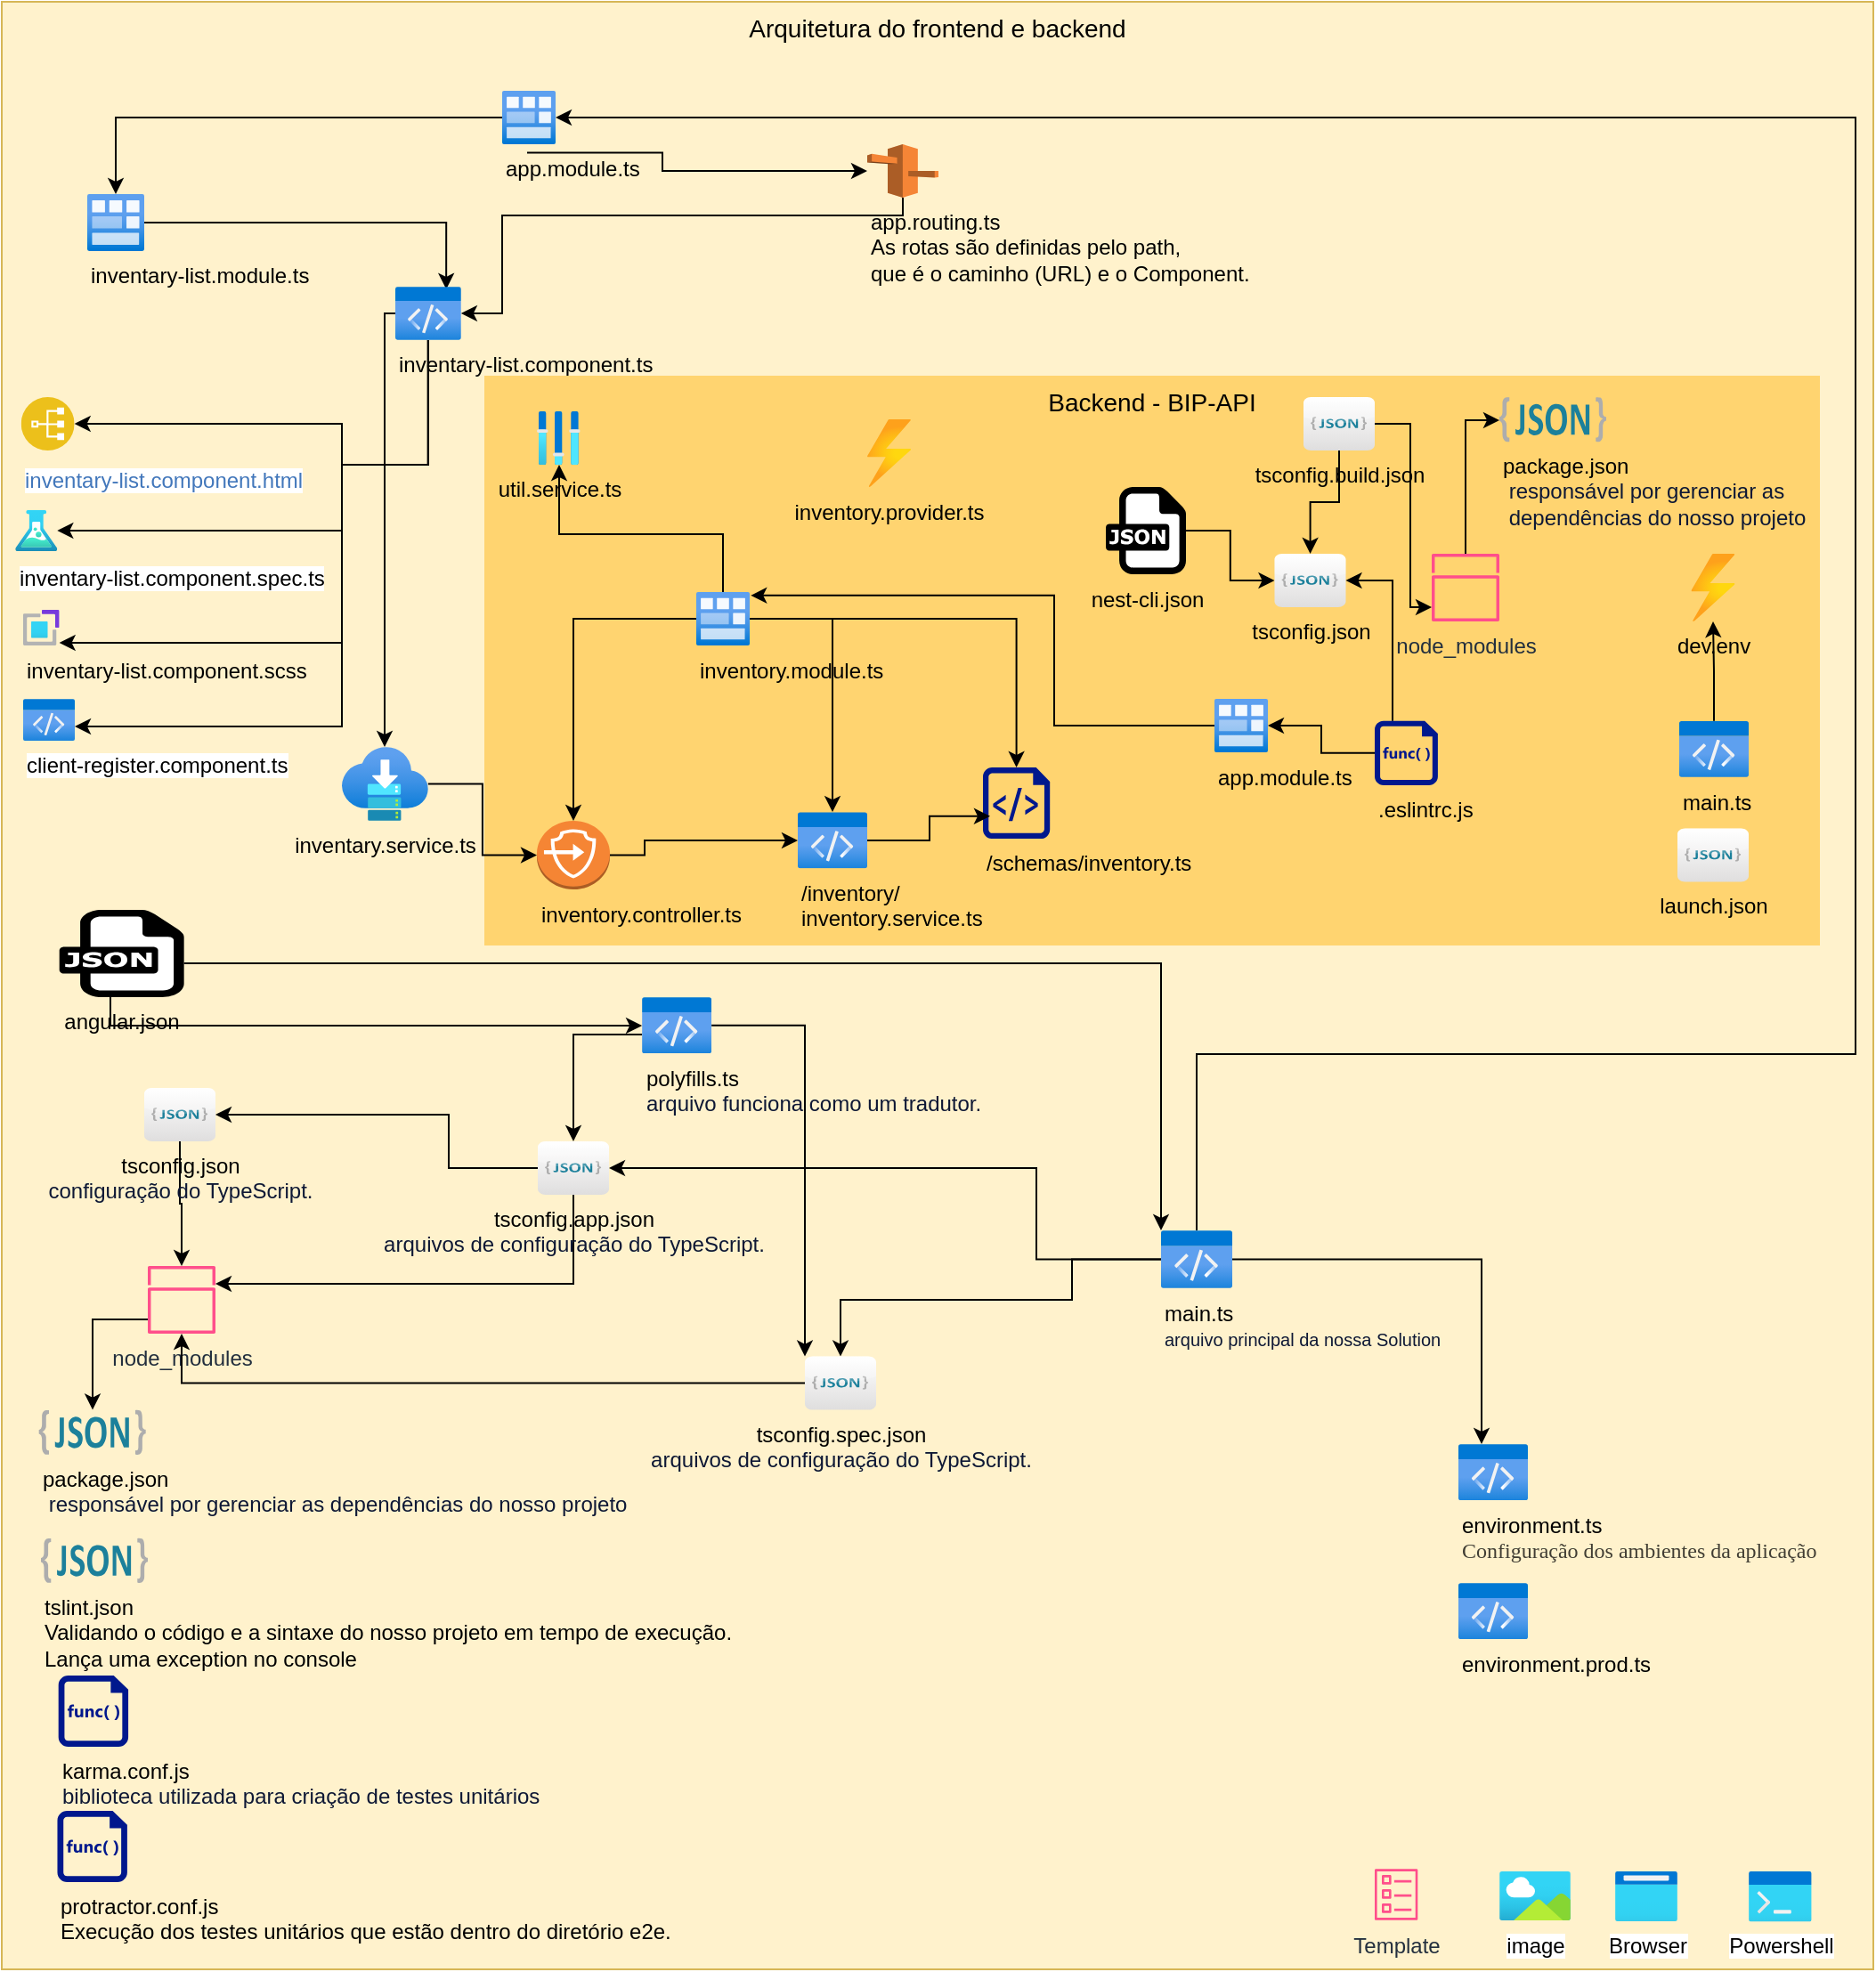 <mxfile version="15.4.0" type="device"><diagram id="437sHqInwrlnkTl46cOF" name="Página-1"><mxGraphModel dx="1024" dy="592" grid="1" gridSize="10" guides="1" tooltips="1" connect="1" arrows="1" fold="1" page="1" pageScale="1" pageWidth="827" pageHeight="1169" math="0" shadow="0"><root><mxCell id="0"/><mxCell id="1" parent="0"/><mxCell id="yxFEVXhcQVZ2LOBuW2py-5" value="Arquitetura do frontend e backend" style="whiteSpace=wrap;html=1;fillColor=#fff2cc;fontSize=14;strokeColor=#d6b656;verticalAlign=top;" parent="1" vertex="1"><mxGeometry x="9" y="10" width="1051" height="1105" as="geometry"/></mxCell><mxCell id="yxFEVXhcQVZ2LOBuW2py-29" value="Browser" style="aspect=fixed;html=1;points=[];align=center;image;fontSize=12;image=img/lib/azure2/general/Browser.svg;" parent="1" vertex="1"><mxGeometry x="915" y="1060" width="35" height="28" as="geometry"/></mxCell><mxCell id="yxFEVXhcQVZ2LOBuW2py-34" value="image" style="aspect=fixed;html=1;points=[];align=center;image;fontSize=12;image=img/lib/azure2/general/Image.svg;" parent="1" vertex="1"><mxGeometry x="850" y="1060" width="40" height="27.5" as="geometry"/></mxCell><mxCell id="yxFEVXhcQVZ2LOBuW2py-35" value="Powershell" style="aspect=fixed;html=1;points=[];align=center;image;fontSize=12;image=img/lib/azure2/general/Powershell.svg;" parent="1" vertex="1"><mxGeometry x="990" y="1060" width="35.37" height="28.3" as="geometry"/></mxCell><mxCell id="yxFEVXhcQVZ2LOBuW2py-56" style="edgeStyle=orthogonalEdgeStyle;rounded=0;orthogonalLoop=1;jettySize=auto;html=1;entryX=0.774;entryY=0.048;entryDx=0;entryDy=0;entryPerimeter=0;" parent="1" source="yxFEVXhcQVZ2LOBuW2py-36" target="yxFEVXhcQVZ2LOBuW2py-30" edge="1"><mxGeometry relative="1" as="geometry"><Array as="points"><mxPoint x="259" y="134"/></Array></mxGeometry></mxCell><mxCell id="yxFEVXhcQVZ2LOBuW2py-36" value="inventary-list.module.ts" style="aspect=fixed;html=1;points=[];align=left;image;fontSize=12;image=img/lib/azure2/general/Module.svg;labelBackgroundColor=none;" parent="1" vertex="1"><mxGeometry x="57" y="118" width="32" height="32" as="geometry"/></mxCell><mxCell id="yxFEVXhcQVZ2LOBuW2py-37" value="inventary.service.ts" style="aspect=fixed;html=1;points=[];align=center;image;fontSize=12;image=img/lib/azure2/general/Service_Bus.svg;labelBackgroundColor=none;" parent="1" vertex="1"><mxGeometry x="200" y="428.5" width="48.42" height="41.5" as="geometry"/></mxCell><mxCell id="yxFEVXhcQVZ2LOBuW2py-38" value="inventary-list.component.spec.ts" style="aspect=fixed;html=1;points=[];align=left;image;fontSize=12;image=img/lib/azure2/general/Load_Test.svg;" parent="1" vertex="1"><mxGeometry x="16.61" y="294" width="23.55" height="26" as="geometry"/></mxCell><mxCell id="yxFEVXhcQVZ2LOBuW2py-28" value="inventary-list.component.html" style="aspect=fixed;perimeter=ellipsePerimeter;html=1;align=left;shadow=0;dashed=0;fontColor=#4277BB;labelBackgroundColor=none;fontSize=12;spacingTop=3;image;image=img/lib/ibm/applications/index.svg;" parent="1" vertex="1"><mxGeometry x="19.84" y="232" width="30" height="30" as="geometry"/></mxCell><mxCell id="9x3G-cSJwfK3rs3xYpaD-47" style="edgeStyle=orthogonalEdgeStyle;rounded=0;orthogonalLoop=1;jettySize=auto;html=1;" edge="1" parent="1" source="yxFEVXhcQVZ2LOBuW2py-30" target="yxFEVXhcQVZ2LOBuW2py-28"><mxGeometry relative="1" as="geometry"><Array as="points"><mxPoint x="200" y="270"/><mxPoint x="200" y="247"/></Array></mxGeometry></mxCell><mxCell id="9x3G-cSJwfK3rs3xYpaD-48" style="edgeStyle=orthogonalEdgeStyle;rounded=0;orthogonalLoop=1;jettySize=auto;html=1;" edge="1" parent="1" source="yxFEVXhcQVZ2LOBuW2py-30" target="yxFEVXhcQVZ2LOBuW2py-38"><mxGeometry relative="1" as="geometry"><Array as="points"><mxPoint x="200" y="270"/><mxPoint x="200" y="307"/></Array></mxGeometry></mxCell><mxCell id="9x3G-cSJwfK3rs3xYpaD-49" style="edgeStyle=orthogonalEdgeStyle;rounded=0;orthogonalLoop=1;jettySize=auto;html=1;" edge="1" parent="1" source="yxFEVXhcQVZ2LOBuW2py-30" target="yxFEVXhcQVZ2LOBuW2py-39"><mxGeometry relative="1" as="geometry"><Array as="points"><mxPoint x="200" y="270"/><mxPoint x="200" y="370"/></Array></mxGeometry></mxCell><mxCell id="9x3G-cSJwfK3rs3xYpaD-51" style="edgeStyle=orthogonalEdgeStyle;rounded=0;orthogonalLoop=1;jettySize=auto;html=1;" edge="1" parent="1" source="yxFEVXhcQVZ2LOBuW2py-30" target="yxFEVXhcQVZ2LOBuW2py-37"><mxGeometry relative="1" as="geometry"><Array as="points"><mxPoint x="224" y="185"/></Array></mxGeometry></mxCell><mxCell id="9x3G-cSJwfK3rs3xYpaD-53" style="edgeStyle=orthogonalEdgeStyle;rounded=0;orthogonalLoop=1;jettySize=auto;html=1;" edge="1" parent="1" source="yxFEVXhcQVZ2LOBuW2py-30" target="9x3G-cSJwfK3rs3xYpaD-52"><mxGeometry relative="1" as="geometry"><Array as="points"><mxPoint x="200" y="270"/><mxPoint x="200" y="417"/></Array></mxGeometry></mxCell><mxCell id="yxFEVXhcQVZ2LOBuW2py-30" value="inventary-list.component.ts" style="aspect=fixed;html=1;points=[];align=left;image;fontSize=12;image=img/lib/azure2/general/Code.svg;labelBackgroundColor=none;" parent="1" vertex="1"><mxGeometry x="230" y="170" width="36.93" height="30" as="geometry"/></mxCell><mxCell id="yxFEVXhcQVZ2LOBuW2py-39" value="inventary-list.component.scss" style="aspect=fixed;html=1;points=[];align=left;image;fontSize=12;image=img/lib/azure2/general/Extensions.svg;labelBackgroundColor=none;" parent="1" vertex="1"><mxGeometry x="21.0" y="351.5" width="20.32" height="20" as="geometry"/></mxCell><mxCell id="yxFEVXhcQVZ2LOBuW2py-46" style="edgeStyle=orthogonalEdgeStyle;rounded=0;orthogonalLoop=1;jettySize=auto;html=1;" parent="1" source="yxFEVXhcQVZ2LOBuW2py-45" target="yxFEVXhcQVZ2LOBuW2py-30" edge="1"><mxGeometry relative="1" as="geometry"><Array as="points"><mxPoint x="515" y="130"/><mxPoint x="290" y="130"/><mxPoint x="290" y="185"/></Array></mxGeometry></mxCell><mxCell id="yxFEVXhcQVZ2LOBuW2py-45" value="app.routing.ts&lt;br&gt;As rotas são definidas pelo path, &lt;br&gt;que é o caminho (URL) e o Component." style="outlineConnect=0;dashed=0;verticalLabelPosition=bottom;verticalAlign=top;align=left;html=1;shape=mxgraph.aws3.route_53;fillColor=#F58536;gradientColor=none;" parent="1" vertex="1"><mxGeometry x="495.0" y="90" width="40" height="30" as="geometry"/></mxCell><mxCell id="yxFEVXhcQVZ2LOBuW2py-50" style="edgeStyle=orthogonalEdgeStyle;rounded=0;orthogonalLoop=1;jettySize=auto;html=1;" parent="1" source="yxFEVXhcQVZ2LOBuW2py-48" target="yxFEVXhcQVZ2LOBuW2py-36" edge="1"><mxGeometry relative="1" as="geometry"/></mxCell><mxCell id="9x3G-cSJwfK3rs3xYpaD-50" style="edgeStyle=orthogonalEdgeStyle;rounded=0;orthogonalLoop=1;jettySize=auto;html=1;exitX=0.467;exitY=1.16;exitDx=0;exitDy=0;exitPerimeter=0;" edge="1" parent="1" source="yxFEVXhcQVZ2LOBuW2py-48" target="yxFEVXhcQVZ2LOBuW2py-45"><mxGeometry relative="1" as="geometry"><Array as="points"><mxPoint x="380" y="95"/><mxPoint x="380" y="105"/></Array></mxGeometry></mxCell><mxCell id="yxFEVXhcQVZ2LOBuW2py-48" value="app.module.ts" style="aspect=fixed;html=1;points=[];align=left;image;fontSize=12;image=img/lib/azure2/general/Module.svg;labelBackgroundColor=none;" parent="1" vertex="1"><mxGeometry x="290" y="60" width="30" height="30" as="geometry"/></mxCell><mxCell id="9x3G-cSJwfK3rs3xYpaD-1" value="Template" style="sketch=0;outlineConnect=0;fontColor=#232F3E;gradientColor=none;fillColor=#FF4F8B;strokeColor=none;dashed=0;verticalLabelPosition=bottom;verticalAlign=top;align=center;html=1;fontSize=12;fontStyle=0;aspect=fixed;pointerEvents=1;shape=mxgraph.aws4.template;" vertex="1" parent="1"><mxGeometry x="780" y="1058.5" width="24.16" height="29" as="geometry"/></mxCell><mxCell id="9x3G-cSJwfK3rs3xYpaD-6" style="edgeStyle=orthogonalEdgeStyle;rounded=0;orthogonalLoop=1;jettySize=auto;html=1;" edge="1" parent="1" source="9x3G-cSJwfK3rs3xYpaD-2" target="9x3G-cSJwfK3rs3xYpaD-5"><mxGeometry relative="1" as="geometry"><Array as="points"><mxPoint x="60" y="750"/></Array></mxGeometry></mxCell><mxCell id="9x3G-cSJwfK3rs3xYpaD-2" value="node_modules" style="sketch=0;outlineConnect=0;fontColor=#232F3E;gradientColor=none;fillColor=#FF4F8B;strokeColor=none;dashed=0;verticalLabelPosition=bottom;verticalAlign=top;align=center;html=1;fontSize=12;fontStyle=0;aspect=fixed;pointerEvents=1;shape=mxgraph.aws4.opsworks_apps;" vertex="1" parent="1"><mxGeometry x="91" y="720" width="38" height="38" as="geometry"/></mxCell><mxCell id="9x3G-cSJwfK3rs3xYpaD-3" value="karma.conf.js&lt;br&gt;&lt;span style=&quot;color: rgb(14 , 24 , 53)&quot;&gt;&lt;font style=&quot;font-size: 12px&quot;&gt;biblioteca utilizada para criação de testes unitários&lt;/font&gt;&lt;/span&gt;" style="sketch=0;aspect=fixed;pointerEvents=1;shadow=0;dashed=0;html=1;strokeColor=none;labelPosition=center;verticalLabelPosition=bottom;verticalAlign=top;align=left;fillColor=#00188D;shape=mxgraph.mscae.enterprise.code_file" vertex="1" parent="1"><mxGeometry x="40.84" y="950" width="39.2" height="40" as="geometry"/></mxCell><UserObject label="package.json&lt;br&gt;&lt;span style=&quot;color: rgb(14 , 24 , 53)&quot;&gt;&lt;font style=&quot;font-size: 12px&quot;&gt;&amp;nbsp;responsável por gerenciar as dependências do nosso projeto&lt;/font&gt;&lt;/span&gt;" link="package.json" id="9x3G-cSJwfK3rs3xYpaD-5"><mxCell style="dashed=0;outlineConnect=0;html=1;align=left;labelPosition=center;verticalLabelPosition=bottom;verticalAlign=top;shape=mxgraph.weblogos.json_2" vertex="1" parent="1"><mxGeometry x="29.84" y="800.8" width="60" height="25.2" as="geometry"/></mxCell></UserObject><mxCell id="9x3G-cSJwfK3rs3xYpaD-18" style="edgeStyle=orthogonalEdgeStyle;rounded=0;orthogonalLoop=1;jettySize=auto;html=1;" edge="1" parent="1" source="9x3G-cSJwfK3rs3xYpaD-7" target="9x3G-cSJwfK3rs3xYpaD-14"><mxGeometry relative="1" as="geometry"><Array as="points"><mxPoint x="660" y="550"/></Array></mxGeometry></mxCell><mxCell id="9x3G-cSJwfK3rs3xYpaD-21" style="edgeStyle=orthogonalEdgeStyle;rounded=0;orthogonalLoop=1;jettySize=auto;html=1;" edge="1" parent="1" source="9x3G-cSJwfK3rs3xYpaD-7" target="9x3G-cSJwfK3rs3xYpaD-19"><mxGeometry relative="1" as="geometry"><Array as="points"><mxPoint x="70" y="585"/></Array></mxGeometry></mxCell><mxCell id="9x3G-cSJwfK3rs3xYpaD-7" value="angular.json" style="dashed=0;outlineConnect=0;html=1;align=center;labelPosition=center;verticalLabelPosition=bottom;verticalAlign=top;shape=mxgraph.weblogos.json" vertex="1" parent="1"><mxGeometry x="41.32" y="520" width="70" height="49" as="geometry"/></mxCell><mxCell id="9x3G-cSJwfK3rs3xYpaD-12" value="environment.ts&lt;br&gt;&lt;span style=&quot;color: rgba(0 , 0 , 0 , 0.75) ; font-family: &amp;quot;source serif pro&amp;quot; , serif&quot;&gt;&lt;font style=&quot;font-size: 12px&quot;&gt;Configuração dos ambientes da aplicação&lt;/font&gt;&lt;/span&gt;" style="aspect=fixed;html=1;points=[];align=left;image;fontSize=12;image=img/lib/azure2/general/Code.svg;labelBackgroundColor=none;" vertex="1" parent="1"><mxGeometry x="827" y="820.0" width="39" height="31.68" as="geometry"/></mxCell><mxCell id="9x3G-cSJwfK3rs3xYpaD-15" style="edgeStyle=orthogonalEdgeStyle;rounded=0;orthogonalLoop=1;jettySize=auto;html=1;" edge="1" parent="1" source="9x3G-cSJwfK3rs3xYpaD-14" target="yxFEVXhcQVZ2LOBuW2py-48"><mxGeometry relative="1" as="geometry"><Array as="points"><mxPoint x="680" y="601"/><mxPoint x="1050" y="601"/><mxPoint x="1050" y="75"/></Array></mxGeometry></mxCell><mxCell id="9x3G-cSJwfK3rs3xYpaD-16" style="edgeStyle=orthogonalEdgeStyle;rounded=0;orthogonalLoop=1;jettySize=auto;html=1;" edge="1" parent="1" source="9x3G-cSJwfK3rs3xYpaD-14" target="9x3G-cSJwfK3rs3xYpaD-12"><mxGeometry relative="1" as="geometry"><Array as="points"><mxPoint x="840" y="716"/></Array></mxGeometry></mxCell><mxCell id="9x3G-cSJwfK3rs3xYpaD-32" style="edgeStyle=orthogonalEdgeStyle;rounded=0;orthogonalLoop=1;jettySize=auto;html=1;" edge="1" parent="1" source="9x3G-cSJwfK3rs3xYpaD-14" target="9x3G-cSJwfK3rs3xYpaD-22"><mxGeometry relative="1" as="geometry"><Array as="points"><mxPoint x="590" y="716"/><mxPoint x="590" y="665"/></Array></mxGeometry></mxCell><mxCell id="9x3G-cSJwfK3rs3xYpaD-37" style="edgeStyle=orthogonalEdgeStyle;rounded=0;orthogonalLoop=1;jettySize=auto;html=1;" edge="1" parent="1" source="9x3G-cSJwfK3rs3xYpaD-14" target="9x3G-cSJwfK3rs3xYpaD-24"><mxGeometry relative="1" as="geometry"><Array as="points"><mxPoint x="610" y="716"/><mxPoint x="610" y="739"/><mxPoint x="480" y="739"/></Array></mxGeometry></mxCell><mxCell id="9x3G-cSJwfK3rs3xYpaD-14" value="main.ts&lt;br&gt;&lt;span style=&quot;color: rgb(14 , 24 , 53)&quot;&gt;&lt;font style=&quot;font-size: 10px&quot;&gt;arquivo principal da nossa Solution&lt;/font&gt;&lt;/span&gt;" style="aspect=fixed;html=1;points=[];align=left;image;fontSize=12;image=img/lib/azure2/general/Code.svg;labelBackgroundColor=none;" vertex="1" parent="1"><mxGeometry x="660" y="700" width="40" height="32.5" as="geometry"/></mxCell><mxCell id="9x3G-cSJwfK3rs3xYpaD-33" style="edgeStyle=orthogonalEdgeStyle;rounded=0;orthogonalLoop=1;jettySize=auto;html=1;" edge="1" parent="1" source="9x3G-cSJwfK3rs3xYpaD-19" target="9x3G-cSJwfK3rs3xYpaD-22"><mxGeometry relative="1" as="geometry"><Array as="points"><mxPoint x="330" y="590"/></Array></mxGeometry></mxCell><mxCell id="9x3G-cSJwfK3rs3xYpaD-36" style="edgeStyle=orthogonalEdgeStyle;rounded=0;orthogonalLoop=1;jettySize=auto;html=1;" edge="1" parent="1" source="9x3G-cSJwfK3rs3xYpaD-19" target="9x3G-cSJwfK3rs3xYpaD-24"><mxGeometry relative="1" as="geometry"><Array as="points"><mxPoint x="460" y="585"/></Array></mxGeometry></mxCell><mxCell id="9x3G-cSJwfK3rs3xYpaD-19" value="polyfills.ts&lt;br&gt;&lt;span style=&quot;color: rgb(14 , 24 , 53)&quot;&gt;&lt;font style=&quot;font-size: 12px&quot;&gt;arquivo funciona como um tradutor.&lt;/font&gt;&lt;/span&gt;" style="aspect=fixed;html=1;points=[];align=left;image;fontSize=12;image=img/lib/azure2/general/Code.svg;labelBackgroundColor=none;" vertex="1" parent="1"><mxGeometry x="368.55" y="569" width="39" height="31.68" as="geometry"/></mxCell><mxCell id="9x3G-cSJwfK3rs3xYpaD-27" style="edgeStyle=orthogonalEdgeStyle;rounded=0;orthogonalLoop=1;jettySize=auto;html=1;" edge="1" parent="1" source="9x3G-cSJwfK3rs3xYpaD-22" target="9x3G-cSJwfK3rs3xYpaD-25"><mxGeometry relative="1" as="geometry"><Array as="points"><mxPoint x="260" y="665"/><mxPoint x="260" y="635"/></Array></mxGeometry></mxCell><mxCell id="9x3G-cSJwfK3rs3xYpaD-28" style="edgeStyle=orthogonalEdgeStyle;rounded=0;orthogonalLoop=1;jettySize=auto;html=1;" edge="1" parent="1" source="9x3G-cSJwfK3rs3xYpaD-22" target="9x3G-cSJwfK3rs3xYpaD-2"><mxGeometry relative="1" as="geometry"><Array as="points"><mxPoint x="330" y="730"/></Array></mxGeometry></mxCell><mxCell id="9x3G-cSJwfK3rs3xYpaD-22" value="tsconfig.app.json&lt;br&gt;&lt;span style=&quot;color: rgb(14 , 24 , 53)&quot;&gt;&lt;font style=&quot;font-size: 12px&quot;&gt;arquivos de configuração do TypeScript.&lt;/font&gt;&lt;/span&gt;" style="dashed=0;outlineConnect=0;html=1;align=center;labelPosition=center;verticalLabelPosition=bottom;verticalAlign=top;shape=mxgraph.webicons.json_2;gradientColor=#DFDEDE" vertex="1" parent="1"><mxGeometry x="310" y="650" width="40" height="30" as="geometry"/></mxCell><mxCell id="9x3G-cSJwfK3rs3xYpaD-35" style="edgeStyle=orthogonalEdgeStyle;rounded=0;orthogonalLoop=1;jettySize=auto;html=1;" edge="1" parent="1" source="9x3G-cSJwfK3rs3xYpaD-24" target="9x3G-cSJwfK3rs3xYpaD-2"><mxGeometry relative="1" as="geometry"/></mxCell><mxCell id="9x3G-cSJwfK3rs3xYpaD-24" value="tsconfig.spec.json&lt;br&gt;&lt;span style=&quot;color: rgb(14 , 24 , 53)&quot;&gt;&lt;font style=&quot;font-size: 12px&quot;&gt;arquivos de configuração do TypeScript.&lt;/font&gt;&lt;/span&gt;" style="dashed=0;outlineConnect=0;html=1;align=center;labelPosition=center;verticalLabelPosition=bottom;verticalAlign=top;shape=mxgraph.webicons.json_2;gradientColor=#DFDEDE" vertex="1" parent="1"><mxGeometry x="460" y="770.8" width="40" height="30" as="geometry"/></mxCell><mxCell id="9x3G-cSJwfK3rs3xYpaD-26" style="edgeStyle=orthogonalEdgeStyle;rounded=0;orthogonalLoop=1;jettySize=auto;html=1;" edge="1" parent="1" source="9x3G-cSJwfK3rs3xYpaD-25" target="9x3G-cSJwfK3rs3xYpaD-2"><mxGeometry relative="1" as="geometry"/></mxCell><mxCell id="9x3G-cSJwfK3rs3xYpaD-25" value="tsconfig.json&lt;br&gt;&lt;span style=&quot;color: rgb(14 , 24 , 53)&quot;&gt;&lt;font style=&quot;font-size: 12px&quot;&gt;configuração do TypeScript.&lt;/font&gt;&lt;/span&gt;" style="dashed=0;outlineConnect=0;html=1;align=center;labelPosition=center;verticalLabelPosition=bottom;verticalAlign=top;shape=mxgraph.webicons.json_2;gradientColor=#DFDEDE" vertex="1" parent="1"><mxGeometry x="89" y="620" width="40" height="30" as="geometry"/></mxCell><mxCell id="9x3G-cSJwfK3rs3xYpaD-29" value="environment.prod.ts" style="aspect=fixed;html=1;points=[];align=left;image;fontSize=12;image=img/lib/azure2/general/Code.svg;labelBackgroundColor=none;" vertex="1" parent="1"><mxGeometry x="827" y="898" width="39" height="31.68" as="geometry"/></mxCell><UserObject label="tslint.json&lt;br&gt;&lt;div&gt;Validando o código e a sintaxe do nosso projeto em tempo de execução.&lt;/div&gt;&lt;div&gt;Lança uma exception no console&lt;/div&gt;" link="package.json" id="9x3G-cSJwfK3rs3xYpaD-38"><mxCell style="dashed=0;outlineConnect=0;html=1;align=left;labelPosition=center;verticalLabelPosition=bottom;verticalAlign=top;shape=mxgraph.weblogos.json_2" vertex="1" parent="1"><mxGeometry x="31.0" y="872.8" width="60" height="25.2" as="geometry"/></mxCell></UserObject><mxCell id="9x3G-cSJwfK3rs3xYpaD-42" value="protractor.conf.js&lt;br&gt;Execução dos testes unitários que estão dentro do diretório e2e." style="sketch=0;aspect=fixed;pointerEvents=1;shadow=0;dashed=0;html=1;strokeColor=none;labelPosition=center;verticalLabelPosition=bottom;verticalAlign=top;align=left;fillColor=#00188D;shape=mxgraph.mscae.enterprise.code_file" vertex="1" parent="1"><mxGeometry x="40.24" y="1026" width="39.2" height="40" as="geometry"/></mxCell><mxCell id="9x3G-cSJwfK3rs3xYpaD-52" value="client-register.component.ts" style="aspect=fixed;html=1;points=[];align=left;image;fontSize=12;image=img/lib/azure2/general/Code.svg;" vertex="1" parent="1"><mxGeometry x="21" y="401.5" width="29" height="23.56" as="geometry"/></mxCell><mxCell id="9x3G-cSJwfK3rs3xYpaD-63" style="edgeStyle=orthogonalEdgeStyle;rounded=0;orthogonalLoop=1;jettySize=auto;html=1;" edge="1" parent="1" source="9x3G-cSJwfK3rs3xYpaD-61" target="9x3G-cSJwfK3rs3xYpaD-56"><mxGeometry relative="1" as="geometry"><Array as="points"><mxPoint x="555" y="390"/><mxPoint x="555" y="390"/></Array></mxGeometry></mxCell><mxCell id="9x3G-cSJwfK3rs3xYpaD-66" value="Backend - BIP-API" style="whiteSpace=wrap;html=1;fillColor=#FFD470;gradientColor=none;fontSize=14;strokeColor=none;verticalAlign=top;" vertex="1" parent="1"><mxGeometry x="280" y="220" width="750" height="320" as="geometry"/></mxCell><mxCell id="yxFEVXhcQVZ2LOBuW2py-44" value="inventory.controller.ts" style="outlineConnect=0;dashed=0;verticalLabelPosition=bottom;verticalAlign=top;align=left;html=1;shape=mxgraph.aws3.endpoints;fillColor=#F58534;gradientColor=none;" parent="1" vertex="1"><mxGeometry x="309.5" y="470" width="41" height="38.5" as="geometry"/></mxCell><mxCell id="9x3G-cSJwfK3rs3xYpaD-56" value="&lt;span style=&quot;text-align: center&quot;&gt;/inventory/&lt;br&gt;inventory.service.ts&lt;/span&gt;" style="aspect=fixed;html=1;points=[];align=left;image;fontSize=12;image=img/lib/azure2/general/Code.svg;labelBackgroundColor=none;" vertex="1" parent="1"><mxGeometry x="456" y="465.06" width="39" height="31.68" as="geometry"/></mxCell><mxCell id="9x3G-cSJwfK3rs3xYpaD-4" value="/schemas/inventory.ts" style="sketch=0;aspect=fixed;pointerEvents=1;shadow=0;dashed=0;html=1;strokeColor=none;labelPosition=center;verticalLabelPosition=bottom;verticalAlign=top;align=left;fillColor=#00188D;shape=mxgraph.azure.script_file" vertex="1" parent="1"><mxGeometry x="560" y="440" width="37.6" height="40" as="geometry"/></mxCell><mxCell id="9x3G-cSJwfK3rs3xYpaD-54" style="edgeStyle=orthogonalEdgeStyle;rounded=0;orthogonalLoop=1;jettySize=auto;html=1;entryX=0;entryY=0.5;entryDx=0;entryDy=0;entryPerimeter=0;" edge="1" parent="1" source="yxFEVXhcQVZ2LOBuW2py-37" target="yxFEVXhcQVZ2LOBuW2py-44"><mxGeometry relative="1" as="geometry"/></mxCell><mxCell id="9x3G-cSJwfK3rs3xYpaD-64" style="edgeStyle=orthogonalEdgeStyle;rounded=0;orthogonalLoop=1;jettySize=auto;html=1;entryX=0.5;entryY=0;entryDx=0;entryDy=0;entryPerimeter=0;" edge="1" parent="1" source="9x3G-cSJwfK3rs3xYpaD-61" target="9x3G-cSJwfK3rs3xYpaD-4"><mxGeometry relative="1" as="geometry"/></mxCell><mxCell id="9x3G-cSJwfK3rs3xYpaD-59" style="edgeStyle=orthogonalEdgeStyle;rounded=0;orthogonalLoop=1;jettySize=auto;html=1;entryX=0.106;entryY=0.685;entryDx=0;entryDy=0;entryPerimeter=0;" edge="1" parent="1" source="9x3G-cSJwfK3rs3xYpaD-56" target="9x3G-cSJwfK3rs3xYpaD-4"><mxGeometry relative="1" as="geometry"><Array as="points"><mxPoint x="530" y="481"/><mxPoint x="530" y="467"/></Array></mxGeometry></mxCell><mxCell id="9x3G-cSJwfK3rs3xYpaD-62" style="edgeStyle=orthogonalEdgeStyle;rounded=0;orthogonalLoop=1;jettySize=auto;html=1;" edge="1" parent="1" source="9x3G-cSJwfK3rs3xYpaD-61" target="yxFEVXhcQVZ2LOBuW2py-44"><mxGeometry relative="1" as="geometry"/></mxCell><mxCell id="9x3G-cSJwfK3rs3xYpaD-57" style="edgeStyle=orthogonalEdgeStyle;rounded=0;orthogonalLoop=1;jettySize=auto;html=1;" edge="1" parent="1" source="yxFEVXhcQVZ2LOBuW2py-44" target="9x3G-cSJwfK3rs3xYpaD-56"><mxGeometry relative="1" as="geometry"><Array as="points"><mxPoint x="370" y="489"/><mxPoint x="370" y="481"/></Array></mxGeometry></mxCell><mxCell id="9x3G-cSJwfK3rs3xYpaD-60" value="inventory.provider.ts" style="aspect=fixed;html=1;points=[];align=center;image;fontSize=12;image=img/lib/azure2/general/Power.svg;labelBackgroundColor=none;" vertex="1" parent="1"><mxGeometry x="495.0" y="244.5" width="24.59" height="38" as="geometry"/></mxCell><mxCell id="9x3G-cSJwfK3rs3xYpaD-68" style="edgeStyle=orthogonalEdgeStyle;rounded=0;orthogonalLoop=1;jettySize=auto;html=1;" edge="1" parent="1" source="9x3G-cSJwfK3rs3xYpaD-61" target="9x3G-cSJwfK3rs3xYpaD-56"><mxGeometry relative="1" as="geometry"/></mxCell><mxCell id="9x3G-cSJwfK3rs3xYpaD-61" value="inventory.module.ts" style="aspect=fixed;html=1;points=[];align=left;image;fontSize=12;image=img/lib/azure2/general/Module.svg;labelBackgroundColor=none;" vertex="1" parent="1"><mxGeometry x="399" y="341.5" width="30" height="30" as="geometry"/></mxCell><mxCell id="9x3G-cSJwfK3rs3xYpaD-65" style="edgeStyle=orthogonalEdgeStyle;rounded=0;orthogonalLoop=1;jettySize=auto;html=1;" edge="1" parent="1" source="9x3G-cSJwfK3rs3xYpaD-61" target="yxFEVXhcQVZ2LOBuW2py-31"><mxGeometry relative="1" as="geometry"><Array as="points"><mxPoint x="414" y="309"/><mxPoint x="322" y="309"/></Array></mxGeometry></mxCell><mxCell id="yxFEVXhcQVZ2LOBuW2py-31" value="util.service.ts" style="aspect=fixed;html=1;points=[];align=center;image;fontSize=12;image=img/lib/azure2/general/Controls.svg;labelBackgroundColor=none;" parent="1" vertex="1"><mxGeometry x="309.5" y="240" width="24.35" height="30" as="geometry"/></mxCell><mxCell id="9x3G-cSJwfK3rs3xYpaD-71" style="edgeStyle=orthogonalEdgeStyle;rounded=0;orthogonalLoop=1;jettySize=auto;html=1;" edge="1" parent="1" source="9x3G-cSJwfK3rs3xYpaD-69" target="9x3G-cSJwfK3rs3xYpaD-70"><mxGeometry relative="1" as="geometry"><Array as="points"><mxPoint x="831" y="245"/></Array></mxGeometry></mxCell><mxCell id="9x3G-cSJwfK3rs3xYpaD-69" value="node_modules" style="sketch=0;outlineConnect=0;fontColor=#232F3E;gradientColor=none;fillColor=#FF4F8B;strokeColor=none;dashed=0;verticalLabelPosition=bottom;verticalAlign=top;align=center;html=1;fontSize=12;fontStyle=0;aspect=fixed;pointerEvents=1;shape=mxgraph.aws4.opsworks_apps;" vertex="1" parent="1"><mxGeometry x="812" y="320" width="38" height="38" as="geometry"/></mxCell><UserObject label="package.json&lt;br&gt;&lt;span style=&quot;color: rgb(14 , 24 , 53)&quot;&gt;&amp;nbsp;responsável por gerenciar as&lt;br&gt;&amp;nbsp;dependências do nosso projeto&lt;/span&gt;" link="package.json" id="9x3G-cSJwfK3rs3xYpaD-70"><mxCell style="dashed=0;outlineConnect=0;html=1;align=left;labelPosition=center;verticalLabelPosition=bottom;verticalAlign=top;shape=mxgraph.weblogos.json_2" vertex="1" parent="1"><mxGeometry x="850" y="232.0" width="60" height="25.2" as="geometry"/></mxCell></UserObject><mxCell id="9x3G-cSJwfK3rs3xYpaD-72" value="dev.env" style="aspect=fixed;html=1;points=[];align=center;image;fontSize=12;image=img/lib/azure2/general/Power.svg;labelBackgroundColor=none;" vertex="1" parent="1"><mxGeometry x="957.7" y="320" width="24.59" height="38" as="geometry"/></mxCell><mxCell id="9x3G-cSJwfK3rs3xYpaD-77" style="edgeStyle=orthogonalEdgeStyle;rounded=0;orthogonalLoop=1;jettySize=auto;html=1;" edge="1" parent="1" source="9x3G-cSJwfK3rs3xYpaD-73" target="9x3G-cSJwfK3rs3xYpaD-76"><mxGeometry relative="1" as="geometry"/></mxCell><mxCell id="9x3G-cSJwfK3rs3xYpaD-73" value="nest-cli.json" style="dashed=0;outlineConnect=0;html=1;align=center;labelPosition=center;verticalLabelPosition=bottom;verticalAlign=top;shape=mxgraph.weblogos.json" vertex="1" parent="1"><mxGeometry x="629" y="282.5" width="45" height="49" as="geometry"/></mxCell><mxCell id="9x3G-cSJwfK3rs3xYpaD-75" style="edgeStyle=orthogonalEdgeStyle;rounded=0;orthogonalLoop=1;jettySize=auto;html=1;" edge="1" parent="1" source="9x3G-cSJwfK3rs3xYpaD-74" target="9x3G-cSJwfK3rs3xYpaD-69"><mxGeometry relative="1" as="geometry"><Array as="points"><mxPoint x="800" y="247"/><mxPoint x="800" y="350"/></Array></mxGeometry></mxCell><mxCell id="9x3G-cSJwfK3rs3xYpaD-79" style="edgeStyle=orthogonalEdgeStyle;rounded=0;orthogonalLoop=1;jettySize=auto;html=1;" edge="1" parent="1" source="9x3G-cSJwfK3rs3xYpaD-74" target="9x3G-cSJwfK3rs3xYpaD-76"><mxGeometry relative="1" as="geometry"/></mxCell><mxCell id="9x3G-cSJwfK3rs3xYpaD-74" value="tsconfig.build.json" style="dashed=0;outlineConnect=0;html=1;align=center;labelPosition=center;verticalLabelPosition=bottom;verticalAlign=top;shape=mxgraph.webicons.json_2;gradientColor=#DFDEDE" vertex="1" parent="1"><mxGeometry x="740" y="232" width="40" height="30" as="geometry"/></mxCell><mxCell id="9x3G-cSJwfK3rs3xYpaD-76" value="tsconfig.json" style="dashed=0;outlineConnect=0;html=1;align=center;labelPosition=center;verticalLabelPosition=bottom;verticalAlign=top;shape=mxgraph.webicons.json_2;gradientColor=#DFDEDE" vertex="1" parent="1"><mxGeometry x="723.75" y="320" width="40" height="30" as="geometry"/></mxCell><mxCell id="9x3G-cSJwfK3rs3xYpaD-80" value="launch.json" style="dashed=0;outlineConnect=0;html=1;align=center;labelPosition=center;verticalLabelPosition=bottom;verticalAlign=top;shape=mxgraph.webicons.json_2;gradientColor=#DFDEDE" vertex="1" parent="1"><mxGeometry x="950" y="474.25" width="40" height="30" as="geometry"/></mxCell><mxCell id="9x3G-cSJwfK3rs3xYpaD-82" style="edgeStyle=orthogonalEdgeStyle;rounded=0;orthogonalLoop=1;jettySize=auto;html=1;" edge="1" parent="1" source="9x3G-cSJwfK3rs3xYpaD-81" target="9x3G-cSJwfK3rs3xYpaD-72"><mxGeometry relative="1" as="geometry"/></mxCell><mxCell id="9x3G-cSJwfK3rs3xYpaD-81" value="&lt;div style=&quot;text-align: center&quot;&gt;&lt;span&gt;main.ts&lt;/span&gt;&lt;/div&gt;" style="aspect=fixed;html=1;points=[];align=left;image;fontSize=12;image=img/lib/azure2/general/Code.svg;labelBackgroundColor=none;" vertex="1" parent="1"><mxGeometry x="951" y="413.84" width="39" height="31.68" as="geometry"/></mxCell><mxCell id="9x3G-cSJwfK3rs3xYpaD-84" style="edgeStyle=orthogonalEdgeStyle;rounded=0;orthogonalLoop=1;jettySize=auto;html=1;" edge="1" parent="1" source="9x3G-cSJwfK3rs3xYpaD-83" target="9x3G-cSJwfK3rs3xYpaD-76"><mxGeometry relative="1" as="geometry"><Array as="points"><mxPoint x="790" y="335"/></Array></mxGeometry></mxCell><mxCell id="9x3G-cSJwfK3rs3xYpaD-87" style="edgeStyle=orthogonalEdgeStyle;rounded=0;orthogonalLoop=1;jettySize=auto;html=1;" edge="1" parent="1" source="9x3G-cSJwfK3rs3xYpaD-83" target="9x3G-cSJwfK3rs3xYpaD-86"><mxGeometry relative="1" as="geometry"/></mxCell><mxCell id="9x3G-cSJwfK3rs3xYpaD-83" value=".eslintrc.js" style="sketch=0;aspect=fixed;pointerEvents=1;shadow=0;dashed=0;html=1;strokeColor=none;labelPosition=center;verticalLabelPosition=bottom;verticalAlign=top;align=left;fillColor=#00188D;shape=mxgraph.mscae.enterprise.code_file" vertex="1" parent="1"><mxGeometry x="780" y="413.84" width="35.45" height="36.17" as="geometry"/></mxCell><mxCell id="9x3G-cSJwfK3rs3xYpaD-89" style="edgeStyle=orthogonalEdgeStyle;rounded=0;orthogonalLoop=1;jettySize=auto;html=1;entryX=1.02;entryY=0.063;entryDx=0;entryDy=0;entryPerimeter=0;" edge="1" parent="1" source="9x3G-cSJwfK3rs3xYpaD-86" target="9x3G-cSJwfK3rs3xYpaD-61"><mxGeometry relative="1" as="geometry"><Array as="points"><mxPoint x="600" y="417"/><mxPoint x="600" y="343"/></Array></mxGeometry></mxCell><mxCell id="9x3G-cSJwfK3rs3xYpaD-86" value="app.module.ts" style="aspect=fixed;html=1;points=[];align=left;image;fontSize=12;image=img/lib/azure2/general/Module.svg;labelBackgroundColor=none;" vertex="1" parent="1"><mxGeometry x="690" y="401.5" width="30" height="30" as="geometry"/></mxCell></root></mxGraphModel></diagram></mxfile>